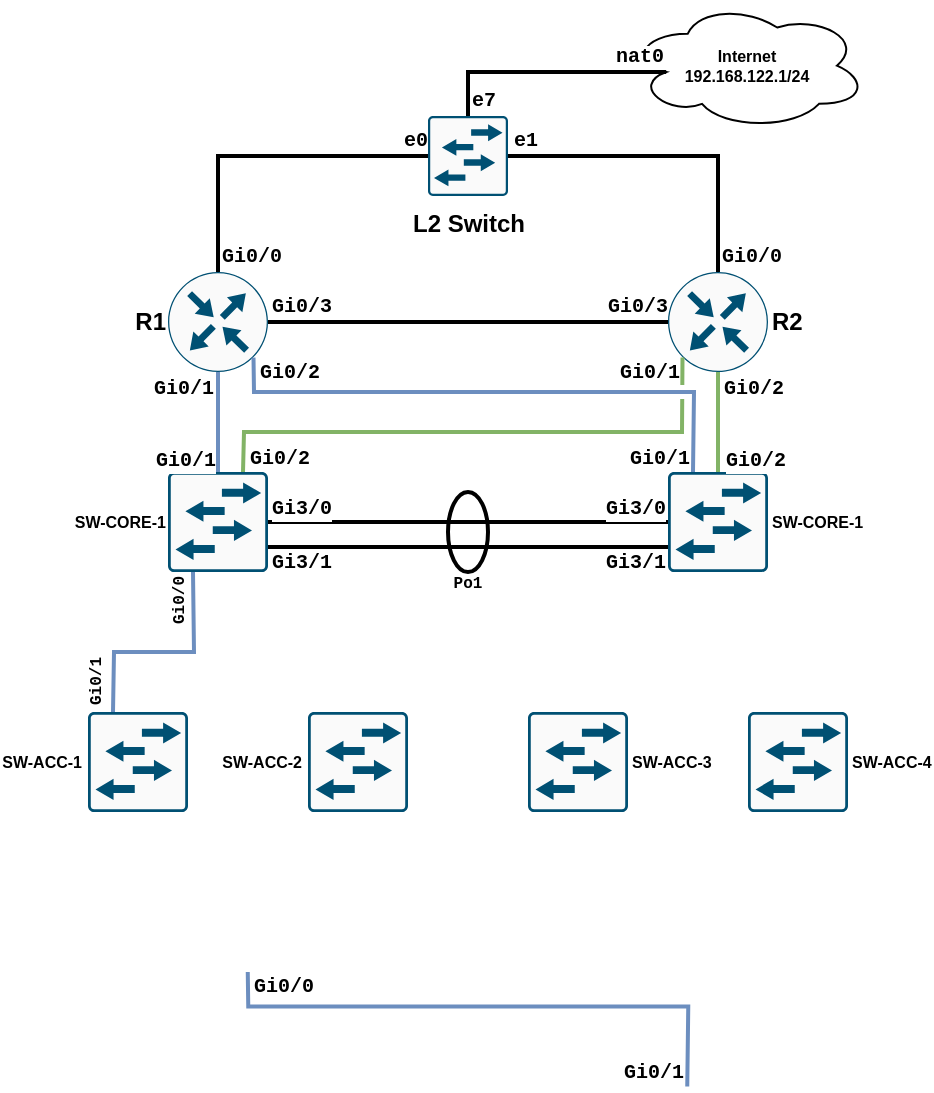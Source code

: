 <mxfile version="15.7.3" type="device"><diagram id="IxfyM4SiODOAGzy0FaFH" name="Page-1"><mxGraphModel dx="166" dy="166" grid="1" gridSize="10" guides="1" tooltips="1" connect="1" arrows="1" fold="1" page="1" pageScale="1" pageWidth="827" pageHeight="1169" math="0" shadow="0"><root><mxCell id="0"/><mxCell id="1" parent="0"/><mxCell id="4JmsE558sxtiruG-kN4q-1" value="Internet&lt;br style=&quot;font-size: 8px;&quot;&gt;192.168.122.1/24" style="ellipse;shape=cloud;whiteSpace=wrap;html=1;fontStyle=1;fontSize=8;" vertex="1" parent="1"><mxGeometry x="500" y="5" width="119.38" height="63.67" as="geometry"/></mxCell><mxCell id="4JmsE558sxtiruG-kN4q-2" value="L2 Switch" style="points=[&#10;    [0.015,0.015,0],&#10;    [0.985,0.015,0],&#10;    [0.985,0.985,0],&#10;    [0.015,0.985,0],&#10;&#10;    [0.12,0,0],&#10;    [0.25,0,0],&#10;    [0.37,0,0],&#10;    [0.5,0,0],&#10;    [0.62,0,0],&#10;    [0.75,0,0],&#10;    [0.87,0,0],&#10;    &#10;    [1,0.25,0],&#10;    [1,0.5,0],&#10;    [1,0.75,0],&#10;    &#10;    [0.12,1,0],&#10;    [0.25,1,0],&#10;    [0.37,1,0],&#10;    [0.5,1,0],&#10;    [0.62,1,0],&#10;    [0.75,1,0],&#10;    [0.87,1,0],&#10;    &#10;    [0,0.25,0],&#10;    [0,0.75,0],&#10;    [0,0.5,0]&#10;];verticalLabelPosition=bottom;html=1;verticalAlign=top;aspect=fixed;align=center;pointerEvents=1;shape=mxgraph.cisco19.rect;prIcon=l2_switch;fillColor=#FAFAFA;strokeColor=#005073;fontStyle=1" vertex="1" parent="1"><mxGeometry x="400" y="62" width="40" height="40" as="geometry"/></mxCell><mxCell id="4JmsE558sxtiruG-kN4q-4" value="" style="endArrow=none;html=1;rounded=0;strokeWidth=2;endFill=0;entryX=0.16;entryY=0.55;entryDx=0;entryDy=0;entryPerimeter=0;exitX=0.5;exitY=0;exitDx=0;exitDy=0;exitPerimeter=0;fontFamily=Helvetica;" edge="1" parent="1" source="4JmsE558sxtiruG-kN4q-2" target="4JmsE558sxtiruG-kN4q-1"><mxGeometry relative="1" as="geometry"><mxPoint x="430" y="150" as="sourcePoint"/><mxPoint x="590" y="150" as="targetPoint"/><Array as="points"><mxPoint x="420" y="40"/></Array></mxGeometry></mxCell><mxCell id="4JmsE558sxtiruG-kN4q-6" value="e7" style="edgeLabel;resizable=0;html=1;align=left;verticalAlign=bottom;fontFamily=Courier New;fontStyle=1;fontSize=10;" connectable="0" vertex="1" parent="4JmsE558sxtiruG-kN4q-4"><mxGeometry x="-1" relative="1" as="geometry"/></mxCell><mxCell id="4JmsE558sxtiruG-kN4q-7" value="nat0" style="edgeLabel;resizable=0;html=1;align=right;verticalAlign=bottom;fontFamily=Courier New;fontStyle=1;fontSize=10;" connectable="0" vertex="1" parent="4JmsE558sxtiruG-kN4q-4"><mxGeometry x="1" relative="1" as="geometry"/></mxCell><mxCell id="4JmsE558sxtiruG-kN4q-8" value="R1" style="sketch=0;points=[[0.5,0,0],[1,0.5,0],[0.5,1,0],[0,0.5,0],[0.145,0.145,0],[0.856,0.145,0],[0.855,0.856,0],[0.145,0.855,0]];verticalLabelPosition=middle;html=1;verticalAlign=middle;aspect=fixed;align=right;pointerEvents=1;shape=mxgraph.cisco19.rect;prIcon=router;fillColor=#FAFAFA;strokeColor=#005073;labelPosition=left;fontStyle=1" vertex="1" parent="1"><mxGeometry x="270" y="140" width="50" height="50" as="geometry"/></mxCell><mxCell id="4JmsE558sxtiruG-kN4q-9" value="R2" style="sketch=0;points=[[0.5,0,0],[1,0.5,0],[0.5,1,0],[0,0.5,0],[0.145,0.145,0],[0.856,0.145,0],[0.855,0.856,0],[0.145,0.855,0]];verticalLabelPosition=middle;html=1;verticalAlign=middle;aspect=fixed;align=left;pointerEvents=1;shape=mxgraph.cisco19.rect;prIcon=router;fillColor=#FAFAFA;strokeColor=#005073;labelPosition=right;fontStyle=1" vertex="1" parent="1"><mxGeometry x="520" y="140" width="50" height="50" as="geometry"/></mxCell><mxCell id="4JmsE558sxtiruG-kN4q-10" value="" style="endArrow=none;html=1;rounded=0;strokeWidth=2;endFill=0;entryX=0;entryY=0.5;entryDx=0;entryDy=0;entryPerimeter=0;exitX=0.5;exitY=0;exitDx=0;exitDy=0;exitPerimeter=0;fontFamily=Helvetica;jumpStyle=gap;jumpSize=5;" edge="1" parent="1" source="4JmsE558sxtiruG-kN4q-8" target="4JmsE558sxtiruG-kN4q-2"><mxGeometry relative="1" as="geometry"><mxPoint x="430" y="72" as="sourcePoint"/><mxPoint x="529.101" y="50.019" as="targetPoint"/><Array as="points"><mxPoint x="295" y="82"/></Array></mxGeometry></mxCell><mxCell id="4JmsE558sxtiruG-kN4q-11" value="Gi0/0" style="edgeLabel;resizable=0;html=1;align=left;verticalAlign=bottom;fontFamily=Courier New;fontStyle=1;fontSize=10;" connectable="0" vertex="1" parent="4JmsE558sxtiruG-kN4q-10"><mxGeometry x="-1" relative="1" as="geometry"/></mxCell><mxCell id="4JmsE558sxtiruG-kN4q-12" value="e0" style="edgeLabel;resizable=0;html=1;align=right;verticalAlign=bottom;fontFamily=Courier New;fontStyle=1;fontSize=10;" connectable="0" vertex="1" parent="4JmsE558sxtiruG-kN4q-10"><mxGeometry x="1" relative="1" as="geometry"/></mxCell><mxCell id="4JmsE558sxtiruG-kN4q-13" value="" style="endArrow=none;html=1;rounded=0;strokeWidth=2;endFill=0;entryX=1;entryY=0.5;entryDx=0;entryDy=0;entryPerimeter=0;exitX=0.5;exitY=0;exitDx=0;exitDy=0;exitPerimeter=0;fontFamily=Helvetica;jumpStyle=gap;jumpSize=5;" edge="1" parent="1" source="4JmsE558sxtiruG-kN4q-9" target="4JmsE558sxtiruG-kN4q-2"><mxGeometry relative="1" as="geometry"><mxPoint x="305" y="150" as="sourcePoint"/><mxPoint x="410" y="92" as="targetPoint"/><Array as="points"><mxPoint x="545" y="82"/></Array></mxGeometry></mxCell><mxCell id="4JmsE558sxtiruG-kN4q-14" value="Gi0/0" style="edgeLabel;resizable=0;html=1;align=left;verticalAlign=bottom;fontFamily=Courier New;fontStyle=1;fontSize=10;" connectable="0" vertex="1" parent="4JmsE558sxtiruG-kN4q-13"><mxGeometry x="-1" relative="1" as="geometry"/></mxCell><mxCell id="4JmsE558sxtiruG-kN4q-15" value="e1" style="edgeLabel;resizable=0;html=1;align=right;verticalAlign=bottom;fontFamily=Courier New;fontStyle=1;fontSize=10;" connectable="0" vertex="1" parent="4JmsE558sxtiruG-kN4q-13"><mxGeometry x="1" relative="1" as="geometry"><mxPoint x="15" as="offset"/></mxGeometry></mxCell><mxCell id="4JmsE558sxtiruG-kN4q-16" value="" style="endArrow=none;html=1;rounded=0;strokeWidth=2;endFill=0;entryX=0;entryY=0.5;entryDx=0;entryDy=0;entryPerimeter=0;exitX=1;exitY=0.5;exitDx=0;exitDy=0;exitPerimeter=0;fontFamily=Helvetica;jumpStyle=gap;jumpSize=5;" edge="1" parent="1" source="4JmsE558sxtiruG-kN4q-8" target="4JmsE558sxtiruG-kN4q-9"><mxGeometry relative="1" as="geometry"><mxPoint x="305" y="150" as="sourcePoint"/><mxPoint x="410" y="92" as="targetPoint"/><Array as="points"><mxPoint x="420" y="165"/></Array></mxGeometry></mxCell><mxCell id="4JmsE558sxtiruG-kN4q-17" value="Gi0/3" style="edgeLabel;resizable=0;html=1;align=left;verticalAlign=bottom;fontFamily=Courier New;fontStyle=1;fontSize=10;" connectable="0" vertex="1" parent="4JmsE558sxtiruG-kN4q-16"><mxGeometry x="-1" relative="1" as="geometry"/></mxCell><mxCell id="4JmsE558sxtiruG-kN4q-18" value="Gi0/3" style="edgeLabel;resizable=0;html=1;align=right;verticalAlign=bottom;fontFamily=Courier New;fontStyle=1;fontSize=10;" connectable="0" vertex="1" parent="4JmsE558sxtiruG-kN4q-16"><mxGeometry x="1" relative="1" as="geometry"/></mxCell><mxCell id="4JmsE558sxtiruG-kN4q-19" value="SW-CORE-1" style="points=[&#10;    [0.015,0.015,0],&#10;    [0.985,0.015,0],&#10;    [0.985,0.985,0],&#10;    [0.015,0.985,0],&#10;&#10;    [0.12,0,0],&#10;    [0.25,0,0],&#10;    [0.37,0,0],&#10;    [0.5,0,0],&#10;    [0.62,0,0],&#10;    [0.75,0,0],&#10;    [0.87,0,0],&#10;    &#10;    [1,0.25,0],&#10;    [1,0.5,0],&#10;    [1,0.75,0],&#10;    &#10;    [0.12,1,0],&#10;    [0.25,1,0],&#10;    [0.37,1,0],&#10;    [0.5,1,0],&#10;    [0.62,1,0],&#10;    [0.75,1,0],&#10;    [0.87,1,0],&#10;    &#10;    [0,0.25,0],&#10;    [0,0.75,0],&#10;    [0,0.5,0]&#10;];verticalLabelPosition=middle;html=1;verticalAlign=middle;aspect=fixed;align=right;pointerEvents=1;shape=mxgraph.cisco19.rect;prIcon=l2_switch;fillColor=#FAFAFA;strokeColor=#005073;fontStyle=1;sketch=0;fontSize=8;labelPosition=left;" vertex="1" parent="1"><mxGeometry x="270" y="240" width="50" height="50" as="geometry"/></mxCell><mxCell id="4JmsE558sxtiruG-kN4q-20" value="SW-CORE-1" style="points=[&#10;    [0.015,0.015,0],&#10;    [0.985,0.015,0],&#10;    [0.985,0.985,0],&#10;    [0.015,0.985,0],&#10;&#10;    [0.12,0,0],&#10;    [0.25,0,0],&#10;    [0.37,0,0],&#10;    [0.5,0,0],&#10;    [0.62,0,0],&#10;    [0.75,0,0],&#10;    [0.87,0,0],&#10;    &#10;    [1,0.25,0],&#10;    [1,0.5,0],&#10;    [1,0.75,0],&#10;    &#10;    [0.12,1,0],&#10;    [0.25,1,0],&#10;    [0.37,1,0],&#10;    [0.5,1,0],&#10;    [0.62,1,0],&#10;    [0.75,1,0],&#10;    [0.87,1,0],&#10;    &#10;    [0,0.25,0],&#10;    [0,0.75,0],&#10;    [0,0.5,0]&#10;];verticalLabelPosition=middle;html=1;verticalAlign=middle;aspect=fixed;align=left;pointerEvents=1;shape=mxgraph.cisco19.rect;prIcon=l2_switch;fillColor=#FAFAFA;strokeColor=#005073;fontStyle=1;sketch=0;fontSize=8;labelPosition=right;" vertex="1" parent="1"><mxGeometry x="520" y="240" width="50" height="50" as="geometry"/></mxCell><mxCell id="4JmsE558sxtiruG-kN4q-21" value="" style="endArrow=none;html=1;rounded=0;strokeWidth=2;endFill=0;entryX=0.5;entryY=0;entryDx=0;entryDy=0;entryPerimeter=0;exitX=0.5;exitY=1;exitDx=0;exitDy=0;exitPerimeter=0;fontFamily=Helvetica;fillColor=#dae8fc;strokeColor=#6c8ebf;" edge="1" parent="1" source="4JmsE558sxtiruG-kN4q-8" target="4JmsE558sxtiruG-kN4q-19"><mxGeometry relative="1" as="geometry"><mxPoint x="330" y="175" as="sourcePoint"/><mxPoint x="530" y="175" as="targetPoint"/><Array as="points"/></mxGeometry></mxCell><mxCell id="4JmsE558sxtiruG-kN4q-22" value="Gi0/1" style="edgeLabel;resizable=0;html=1;align=left;verticalAlign=bottom;fontFamily=Courier New;fontStyle=1;fontSize=10;" connectable="0" vertex="1" parent="4JmsE558sxtiruG-kN4q-21"><mxGeometry x="-1" relative="1" as="geometry"><mxPoint x="-34" y="16" as="offset"/></mxGeometry></mxCell><mxCell id="4JmsE558sxtiruG-kN4q-23" value="Gi0/1" style="edgeLabel;resizable=0;html=1;align=right;verticalAlign=bottom;fontFamily=Courier New;fontStyle=1;fontSize=10;" connectable="0" vertex="1" parent="4JmsE558sxtiruG-kN4q-21"><mxGeometry x="1" relative="1" as="geometry"><mxPoint x="-1" y="2" as="offset"/></mxGeometry></mxCell><mxCell id="4JmsE558sxtiruG-kN4q-24" value="" style="endArrow=none;html=1;rounded=0;strokeWidth=2;endFill=0;entryX=0.5;entryY=0;entryDx=0;entryDy=0;entryPerimeter=0;exitX=0.5;exitY=1;exitDx=0;exitDy=0;exitPerimeter=0;fontFamily=Helvetica;fillColor=#d5e8d4;strokeColor=#82b366;" edge="1" parent="1" source="4JmsE558sxtiruG-kN4q-9" target="4JmsE558sxtiruG-kN4q-20"><mxGeometry relative="1" as="geometry"><mxPoint x="305" y="200" as="sourcePoint"/><mxPoint x="305" y="250" as="targetPoint"/><Array as="points"/></mxGeometry></mxCell><mxCell id="4JmsE558sxtiruG-kN4q-25" value="Gi0/2" style="edgeLabel;resizable=0;html=1;align=left;verticalAlign=bottom;fontFamily=Courier New;fontStyle=1;fontSize=10;" connectable="0" vertex="1" parent="4JmsE558sxtiruG-kN4q-24"><mxGeometry x="-1" relative="1" as="geometry"><mxPoint x="1" y="16" as="offset"/></mxGeometry></mxCell><mxCell id="4JmsE558sxtiruG-kN4q-26" value="Gi0/2" style="edgeLabel;resizable=0;html=1;align=right;verticalAlign=bottom;fontFamily=Courier New;fontStyle=1;fontSize=10;" connectable="0" vertex="1" parent="4JmsE558sxtiruG-kN4q-24"><mxGeometry x="1" relative="1" as="geometry"><mxPoint x="34" y="2" as="offset"/></mxGeometry></mxCell><mxCell id="4JmsE558sxtiruG-kN4q-27" value="" style="endArrow=none;html=1;rounded=0;strokeWidth=2;endFill=0;entryX=0.25;entryY=0;entryDx=0;entryDy=0;entryPerimeter=0;exitX=0.855;exitY=0.856;exitDx=0;exitDy=0;exitPerimeter=0;fontFamily=Helvetica;jumpStyle=gap;jumpSize=5;fillColor=#dae8fc;strokeColor=#6c8ebf;" edge="1" parent="1" source="4JmsE558sxtiruG-kN4q-8" target="4JmsE558sxtiruG-kN4q-20"><mxGeometry relative="1" as="geometry"><mxPoint x="555" y="200" as="sourcePoint"/><mxPoint x="555" y="250" as="targetPoint"/><Array as="points"><mxPoint x="313" y="200"/><mxPoint x="400" y="200"/><mxPoint x="533" y="200"/></Array></mxGeometry></mxCell><mxCell id="4JmsE558sxtiruG-kN4q-28" value="Gi0/2" style="edgeLabel;resizable=0;html=1;align=left;verticalAlign=bottom;fontFamily=Courier New;fontStyle=1;fontSize=10;" connectable="0" vertex="1" parent="4JmsE558sxtiruG-kN4q-27"><mxGeometry x="-1" relative="1" as="geometry"><mxPoint x="1" y="16" as="offset"/></mxGeometry></mxCell><mxCell id="4JmsE558sxtiruG-kN4q-29" value="Gi0/1" style="edgeLabel;resizable=0;html=1;align=right;verticalAlign=bottom;fontFamily=Courier New;fontStyle=1;fontSize=10;" connectable="0" vertex="1" parent="4JmsE558sxtiruG-kN4q-27"><mxGeometry x="1" relative="1" as="geometry"><mxPoint x="-1" y="2" as="offset"/></mxGeometry></mxCell><mxCell id="4JmsE558sxtiruG-kN4q-30" value="" style="endArrow=none;html=1;rounded=0;strokeWidth=2;endFill=0;entryX=0.145;entryY=0.855;entryDx=0;entryDy=0;entryPerimeter=0;exitX=0.75;exitY=0;exitDx=0;exitDy=0;exitPerimeter=0;fontFamily=Helvetica;jumpStyle=gap;jumpSize=5;fillColor=#d5e8d4;strokeColor=#82b366;" edge="1" parent="1" source="4JmsE558sxtiruG-kN4q-19" target="4JmsE558sxtiruG-kN4q-9"><mxGeometry relative="1" as="geometry"><mxPoint x="322.75" y="192.775" as="sourcePoint"/><mxPoint x="542.5" y="250" as="targetPoint"/><Array as="points"><mxPoint x="308" y="220"/><mxPoint x="527" y="220"/></Array></mxGeometry></mxCell><mxCell id="4JmsE558sxtiruG-kN4q-31" value="Gi0/2" style="edgeLabel;resizable=0;html=1;align=left;verticalAlign=bottom;fontFamily=Courier New;fontStyle=1;fontSize=10;" connectable="0" vertex="1" parent="4JmsE558sxtiruG-kN4q-30"><mxGeometry x="-1" relative="1" as="geometry"><mxPoint x="1" y="1" as="offset"/></mxGeometry></mxCell><mxCell id="4JmsE558sxtiruG-kN4q-32" value="Gi0/1" style="edgeLabel;resizable=0;html=1;align=right;verticalAlign=bottom;fontFamily=Courier New;fontStyle=1;fontSize=10;" connectable="0" vertex="1" parent="4JmsE558sxtiruG-kN4q-30"><mxGeometry x="1" relative="1" as="geometry"><mxPoint x="-1" y="16" as="offset"/></mxGeometry></mxCell><mxCell id="4JmsE558sxtiruG-kN4q-34" value="" style="endArrow=none;html=1;rounded=0;strokeWidth=2;endFill=0;entryX=1;entryY=0.5;entryDx=0;entryDy=0;entryPerimeter=0;exitX=0;exitY=0.5;exitDx=0;exitDy=0;exitPerimeter=0;fontFamily=Helvetica;" edge="1" parent="1" source="4JmsE558sxtiruG-kN4q-20" target="4JmsE558sxtiruG-kN4q-19"><mxGeometry relative="1" as="geometry"><mxPoint x="305" y="200" as="sourcePoint"/><mxPoint x="305" y="250" as="targetPoint"/><Array as="points"/></mxGeometry></mxCell><mxCell id="4JmsE558sxtiruG-kN4q-35" value="Gi3/0" style="edgeLabel;resizable=0;html=1;align=left;verticalAlign=bottom;fontFamily=Courier New;fontStyle=1;fontSize=10;" connectable="0" vertex="1" parent="4JmsE558sxtiruG-kN4q-34"><mxGeometry x="-1" relative="1" as="geometry"><mxPoint x="-33" y="1" as="offset"/></mxGeometry></mxCell><mxCell id="4JmsE558sxtiruG-kN4q-36" value="Gi3/0" style="edgeLabel;resizable=0;html=1;align=right;verticalAlign=bottom;fontFamily=Courier New;fontStyle=1;fontSize=10;" connectable="0" vertex="1" parent="4JmsE558sxtiruG-kN4q-34"><mxGeometry x="1" relative="1" as="geometry"><mxPoint x="32" y="1" as="offset"/></mxGeometry></mxCell><mxCell id="4JmsE558sxtiruG-kN4q-37" value="" style="endArrow=none;html=1;rounded=0;strokeWidth=2;endFill=0;entryX=1;entryY=0.75;entryDx=0;entryDy=0;entryPerimeter=0;exitX=0;exitY=0.75;exitDx=0;exitDy=0;exitPerimeter=0;fontFamily=Helvetica;" edge="1" parent="1" source="4JmsE558sxtiruG-kN4q-20" target="4JmsE558sxtiruG-kN4q-19"><mxGeometry relative="1" as="geometry"><mxPoint x="530" y="275" as="sourcePoint"/><mxPoint x="330" y="275" as="targetPoint"/><Array as="points"/></mxGeometry></mxCell><mxCell id="4JmsE558sxtiruG-kN4q-38" value="Gi3/1" style="edgeLabel;resizable=0;html=1;align=left;verticalAlign=bottom;fontFamily=Courier New;fontStyle=1;fontSize=10;" connectable="0" vertex="1" parent="4JmsE558sxtiruG-kN4q-37"><mxGeometry x="-1" relative="1" as="geometry"><mxPoint x="-33" y="16" as="offset"/></mxGeometry></mxCell><mxCell id="4JmsE558sxtiruG-kN4q-39" value="Gi3/1" style="edgeLabel;resizable=0;html=1;align=right;verticalAlign=bottom;fontFamily=Courier New;fontStyle=1;fontSize=10;" connectable="0" vertex="1" parent="4JmsE558sxtiruG-kN4q-37"><mxGeometry x="1" relative="1" as="geometry"><mxPoint x="32" y="16" as="offset"/></mxGeometry></mxCell><mxCell id="4JmsE558sxtiruG-kN4q-40" value="Po1" style="ellipse;whiteSpace=wrap;html=1;sketch=0;pointerEvents=1;fontSize=8;align=center;verticalAlign=top;strokeWidth=2;fillColor=none;labelPosition=center;verticalLabelPosition=bottom;fontStyle=1;fontFamily=Courier New;spacingTop=-6;" vertex="1" parent="1"><mxGeometry x="410" y="250" width="20" height="40" as="geometry"/></mxCell><mxCell id="4JmsE558sxtiruG-kN4q-41" value="SW-ACC-1" style="points=[&#10;    [0.015,0.015,0],&#10;    [0.985,0.015,0],&#10;    [0.985,0.985,0],&#10;    [0.015,0.985,0],&#10;&#10;    [0.12,0,0],&#10;    [0.25,0,0],&#10;    [0.37,0,0],&#10;    [0.5,0,0],&#10;    [0.62,0,0],&#10;    [0.75,0,0],&#10;    [0.87,0,0],&#10;    &#10;    [1,0.25,0],&#10;    [1,0.5,0],&#10;    [1,0.75,0],&#10;    &#10;    [0.12,1,0],&#10;    [0.25,1,0],&#10;    [0.37,1,0],&#10;    [0.5,1,0],&#10;    [0.62,1,0],&#10;    [0.75,1,0],&#10;    [0.87,1,0],&#10;    &#10;    [0,0.25,0],&#10;    [0,0.75,0],&#10;    [0,0.5,0]&#10;];verticalLabelPosition=middle;html=1;verticalAlign=middle;aspect=fixed;align=right;pointerEvents=1;shape=mxgraph.cisco19.rect;prIcon=l2_switch;fillColor=#FAFAFA;strokeColor=#005073;fontStyle=1;sketch=0;fontSize=8;labelPosition=left;spacingRight=2;" vertex="1" parent="1"><mxGeometry x="230" y="360" width="50" height="50" as="geometry"/></mxCell><mxCell id="4JmsE558sxtiruG-kN4q-42" value="SW-ACC-2" style="points=[&#10;    [0.015,0.015,0],&#10;    [0.985,0.015,0],&#10;    [0.985,0.985,0],&#10;    [0.015,0.985,0],&#10;&#10;    [0.12,0,0],&#10;    [0.25,0,0],&#10;    [0.37,0,0],&#10;    [0.5,0,0],&#10;    [0.62,0,0],&#10;    [0.75,0,0],&#10;    [0.87,0,0],&#10;    &#10;    [1,0.25,0],&#10;    [1,0.5,0],&#10;    [1,0.75,0],&#10;    &#10;    [0.12,1,0],&#10;    [0.25,1,0],&#10;    [0.37,1,0],&#10;    [0.5,1,0],&#10;    [0.62,1,0],&#10;    [0.75,1,0],&#10;    [0.87,1,0],&#10;    &#10;    [0,0.25,0],&#10;    [0,0.75,0],&#10;    [0,0.5,0]&#10;];verticalLabelPosition=middle;html=1;verticalAlign=middle;aspect=fixed;align=right;pointerEvents=1;shape=mxgraph.cisco19.rect;prIcon=l2_switch;fillColor=#FAFAFA;strokeColor=#005073;fontStyle=1;sketch=0;fontSize=8;labelPosition=left;spacingRight=2;" vertex="1" parent="1"><mxGeometry x="340" y="360" width="50" height="50" as="geometry"/></mxCell><mxCell id="4JmsE558sxtiruG-kN4q-43" value="SW-ACC-3" style="points=[&#10;    [0.015,0.015,0],&#10;    [0.985,0.015,0],&#10;    [0.985,0.985,0],&#10;    [0.015,0.985,0],&#10;&#10;    [0.12,0,0],&#10;    [0.25,0,0],&#10;    [0.37,0,0],&#10;    [0.5,0,0],&#10;    [0.62,0,0],&#10;    [0.75,0,0],&#10;    [0.87,0,0],&#10;    &#10;    [1,0.25,0],&#10;    [1,0.5,0],&#10;    [1,0.75,0],&#10;    &#10;    [0.12,1,0],&#10;    [0.25,1,0],&#10;    [0.37,1,0],&#10;    [0.5,1,0],&#10;    [0.62,1,0],&#10;    [0.75,1,0],&#10;    [0.87,1,0],&#10;    &#10;    [0,0.25,0],&#10;    [0,0.75,0],&#10;    [0,0.5,0]&#10;];verticalLabelPosition=middle;html=1;verticalAlign=middle;aspect=fixed;align=left;pointerEvents=1;shape=mxgraph.cisco19.rect;prIcon=l2_switch;fillColor=#FAFAFA;strokeColor=#005073;fontStyle=1;sketch=0;fontSize=8;labelPosition=right;" vertex="1" parent="1"><mxGeometry x="450" y="360" width="50" height="50" as="geometry"/></mxCell><mxCell id="4JmsE558sxtiruG-kN4q-44" value="SW-ACC-4" style="points=[&#10;    [0.015,0.015,0],&#10;    [0.985,0.015,0],&#10;    [0.985,0.985,0],&#10;    [0.015,0.985,0],&#10;&#10;    [0.12,0,0],&#10;    [0.25,0,0],&#10;    [0.37,0,0],&#10;    [0.5,0,0],&#10;    [0.62,0,0],&#10;    [0.75,0,0],&#10;    [0.87,0,0],&#10;    &#10;    [1,0.25,0],&#10;    [1,0.5,0],&#10;    [1,0.75,0],&#10;    &#10;    [0.12,1,0],&#10;    [0.25,1,0],&#10;    [0.37,1,0],&#10;    [0.5,1,0],&#10;    [0.62,1,0],&#10;    [0.75,1,0],&#10;    [0.87,1,0],&#10;    &#10;    [0,0.25,0],&#10;    [0,0.75,0],&#10;    [0,0.5,0]&#10;];verticalLabelPosition=middle;html=1;verticalAlign=middle;aspect=fixed;align=left;pointerEvents=1;shape=mxgraph.cisco19.rect;prIcon=l2_switch;fillColor=#FAFAFA;strokeColor=#005073;fontStyle=1;sketch=0;fontSize=8;labelPosition=right;" vertex="1" parent="1"><mxGeometry x="560" y="360" width="50" height="50" as="geometry"/></mxCell><mxCell id="4JmsE558sxtiruG-kN4q-45" value="" style="endArrow=none;html=1;rounded=0;strokeWidth=2;endFill=0;entryX=0.25;entryY=0;entryDx=0;entryDy=0;entryPerimeter=0;exitX=0.855;exitY=0.856;exitDx=0;exitDy=0;exitPerimeter=0;fontFamily=Helvetica;jumpStyle=gap;jumpSize=5;fillColor=#dae8fc;strokeColor=#6c8ebf;" edge="1" parent="1"><mxGeometry relative="1" as="geometry"><mxPoint x="309.88" y="489.995" as="sourcePoint"/><mxPoint x="529.63" y="547.22" as="targetPoint"/><Array as="points"><mxPoint x="310.13" y="507.22"/><mxPoint x="397.13" y="507.22"/><mxPoint x="530.13" y="507.22"/></Array></mxGeometry></mxCell><mxCell id="4JmsE558sxtiruG-kN4q-46" value="Gi0/0" style="edgeLabel;resizable=0;html=1;align=left;verticalAlign=bottom;fontFamily=Courier New;fontStyle=1;fontSize=10;" connectable="0" vertex="1" parent="4JmsE558sxtiruG-kN4q-45"><mxGeometry x="-1" relative="1" as="geometry"><mxPoint x="1" y="16" as="offset"/></mxGeometry></mxCell><mxCell id="4JmsE558sxtiruG-kN4q-47" value="Gi0/1" style="edgeLabel;resizable=0;html=1;align=right;verticalAlign=bottom;fontFamily=Courier New;fontStyle=1;fontSize=10;" connectable="0" vertex="1" parent="4JmsE558sxtiruG-kN4q-45"><mxGeometry x="1" relative="1" as="geometry"><mxPoint x="-1" y="2" as="offset"/></mxGeometry></mxCell><mxCell id="4JmsE558sxtiruG-kN4q-48" value="" style="endArrow=none;html=1;rounded=0;strokeWidth=2;endFill=0;entryX=0.25;entryY=0;entryDx=0;entryDy=0;entryPerimeter=0;exitX=0.25;exitY=1;exitDx=0;exitDy=0;exitPerimeter=0;fontFamily=Helvetica;jumpStyle=gap;jumpSize=5;fillColor=#dae8fc;strokeColor=#6c8ebf;" edge="1" parent="1" source="4JmsE558sxtiruG-kN4q-19" target="4JmsE558sxtiruG-kN4q-41"><mxGeometry relative="1" as="geometry"><mxPoint x="280" y="439.995" as="sourcePoint"/><mxPoint x="499.75" y="497.22" as="targetPoint"/><Array as="points"><mxPoint x="283" y="330"/><mxPoint x="243" y="330"/></Array></mxGeometry></mxCell><mxCell id="4JmsE558sxtiruG-kN4q-49" value="Gi0/0" style="edgeLabel;resizable=0;html=1;align=left;verticalAlign=bottom;fontFamily=Courier New;fontStyle=1;fontSize=8;horizontal=0;" connectable="0" vertex="1" parent="4JmsE558sxtiruG-kN4q-48"><mxGeometry x="-1" relative="1" as="geometry"><mxPoint y="28" as="offset"/></mxGeometry></mxCell><mxCell id="4JmsE558sxtiruG-kN4q-50" value="Gi0/1" style="edgeLabel;resizable=0;html=1;align=right;verticalAlign=bottom;fontFamily=Courier New;fontStyle=1;fontSize=8;horizontal=0;" connectable="0" vertex="1" parent="4JmsE558sxtiruG-kN4q-48"><mxGeometry x="1" relative="1" as="geometry"><mxPoint x="-1" y="-28" as="offset"/></mxGeometry></mxCell></root></mxGraphModel></diagram></mxfile>